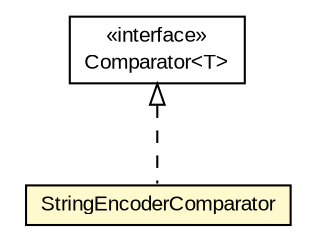 #!/usr/local/bin/dot
#
# Class diagram 
# Generated by UMLGraph version R5_6-24-gf6e263 (http://www.umlgraph.org/)
#

digraph G {
	edge [fontname="arial",fontsize=10,labelfontname="arial",labelfontsize=10];
	node [fontname="arial",fontsize=10,shape=plaintext];
	nodesep=0.25;
	ranksep=0.5;
	// org.miloss.fgsms.common.codec.StringEncoderComparator
	c1172788 [label=<<table title="org.miloss.fgsms.common.codec.StringEncoderComparator" border="0" cellborder="1" cellspacing="0" cellpadding="2" port="p" bgcolor="lemonChiffon" href="./StringEncoderComparator.html">
		<tr><td><table border="0" cellspacing="0" cellpadding="1">
<tr><td align="center" balign="center"> StringEncoderComparator </td></tr>
		</table></td></tr>
		</table>>, URL="./StringEncoderComparator.html", fontname="arial", fontcolor="black", fontsize=10.0];
	//org.miloss.fgsms.common.codec.StringEncoderComparator implements java.util.Comparator<T>
	c1173138:p -> c1172788:p [dir=back,arrowtail=empty,style=dashed];
	// java.util.Comparator<T>
	c1173138 [label=<<table title="java.util.Comparator" border="0" cellborder="1" cellspacing="0" cellpadding="2" port="p" href="http://java.sun.com/j2se/1.4.2/docs/api/java/util/Comparator.html">
		<tr><td><table border="0" cellspacing="0" cellpadding="1">
<tr><td align="center" balign="center"> &#171;interface&#187; </td></tr>
<tr><td align="center" balign="center"> Comparator&lt;T&gt; </td></tr>
		</table></td></tr>
		</table>>, URL="http://java.sun.com/j2se/1.4.2/docs/api/java/util/Comparator.html", fontname="arial", fontcolor="black", fontsize=10.0];
}

